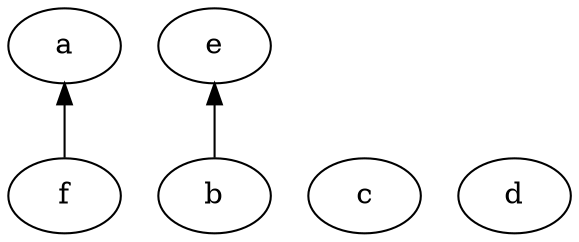 digraph G {
Graph [rankdir=BT]
3 [label="a"]
4 [label="b"]
5 [label="c"]
6 [label="d"]
7 [label="e"]
8 [label="f"]
4->7
8->3
}